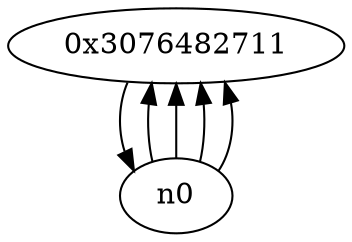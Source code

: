 digraph G{
/* nodes */
  n1 [label="0x3076482711"]
/* edges */
n1 -> n0;
n0 -> n1;
n0 -> n1;
n0 -> n1;
n0 -> n1;
}
